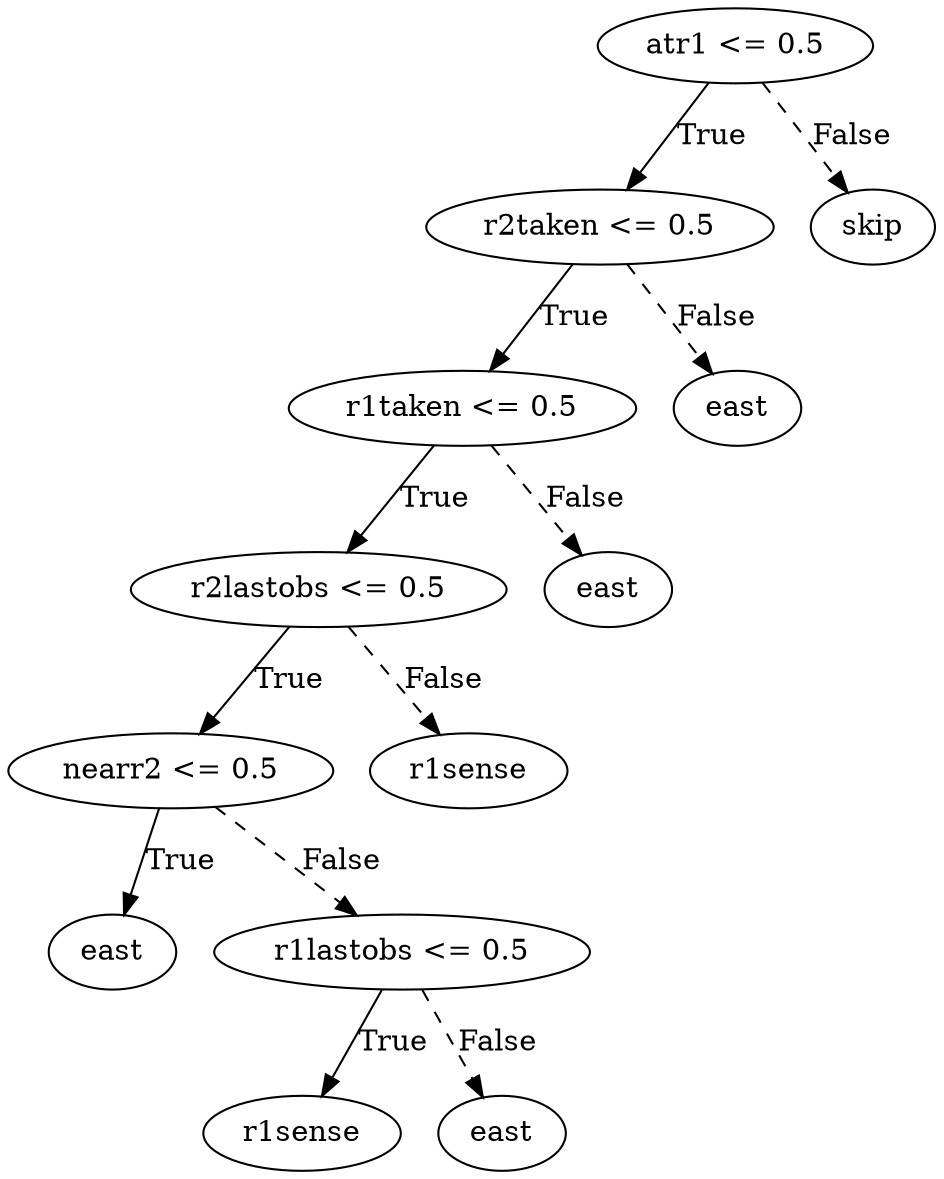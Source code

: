 digraph {
0 [label="atr1 <= 0.5"];
1 [label="r2taken <= 0.5"];
2 [label="r1taken <= 0.5"];
3 [label="r2lastobs <= 0.5"];
4 [label="nearr2 <= 0.5"];
5 [label="east"];
4 -> 5 [label="True"];
6 [label="r1lastobs <= 0.5"];
7 [label="r1sense"];
6 -> 7 [label="True"];
8 [label="east"];
6 -> 8 [style="dashed", label="False"];
4 -> 6 [style="dashed", label="False"];
3 -> 4 [label="True"];
9 [label="r1sense"];
3 -> 9 [style="dashed", label="False"];
2 -> 3 [label="True"];
10 [label="east"];
2 -> 10 [style="dashed", label="False"];
1 -> 2 [label="True"];
11 [label="east"];
1 -> 11 [style="dashed", label="False"];
0 -> 1 [label="True"];
12 [label="skip"];
0 -> 12 [style="dashed", label="False"];

}